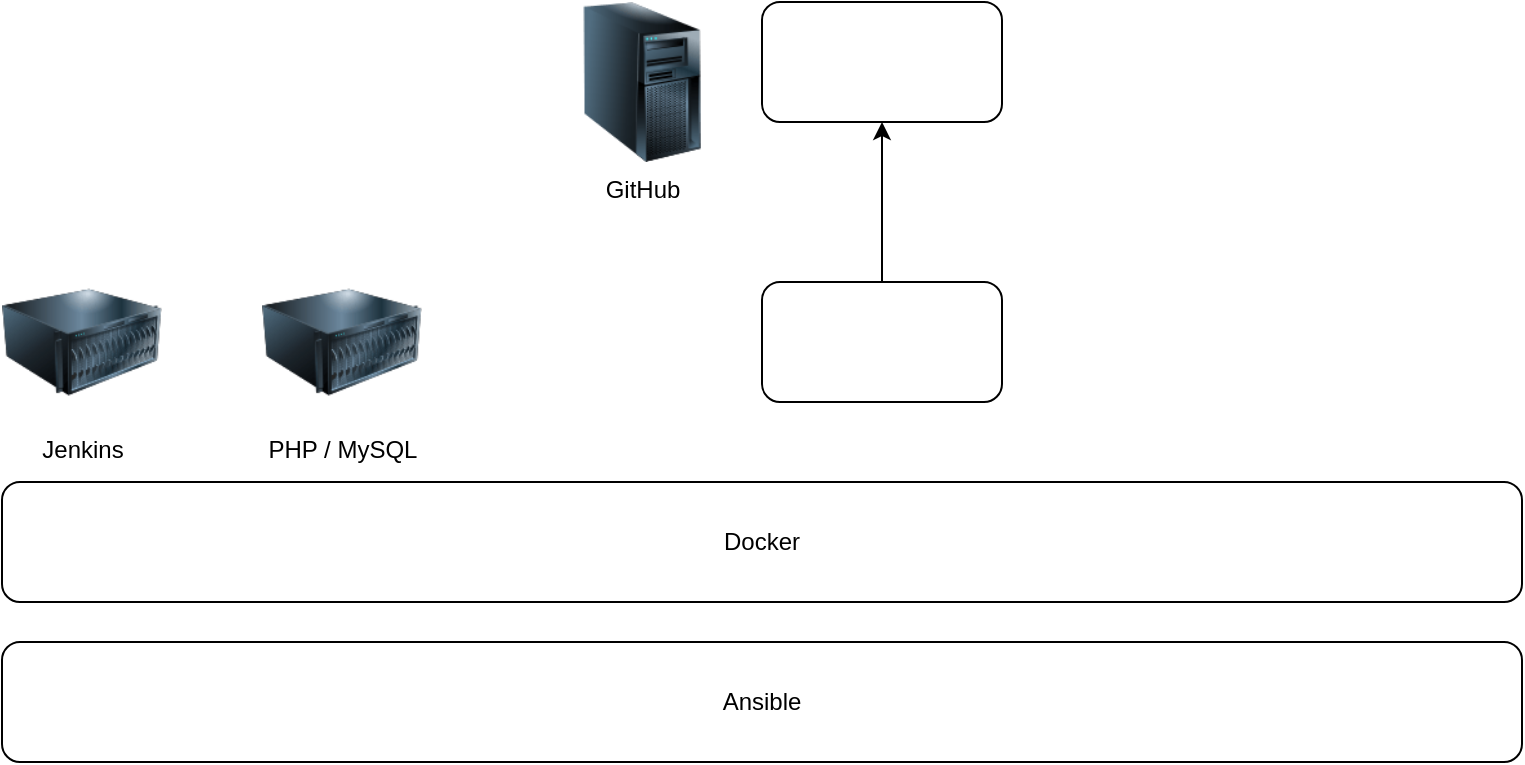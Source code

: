 <mxfile version="12.2.9" type="github" pages="1">
  <diagram id="KN2XUhoYWy7jpF0GCZ8w" name="Page-1">
    <mxGraphModel dx="1182" dy="761" grid="1" gridSize="10" guides="1" tooltips="1" connect="1" arrows="1" fold="1" page="1" pageScale="1" pageWidth="850" pageHeight="1100" math="0" shadow="0">
      <root>
        <mxCell id="0"/>
        <mxCell id="1" parent="0"/>
        <mxCell id="JLcZjsEv6hI_EaW0VnN7-3" value="Docker" style="rounded=1;whiteSpace=wrap;html=1;" parent="1" vertex="1">
          <mxGeometry x="40" y="320" width="760" height="60" as="geometry"/>
        </mxCell>
        <mxCell id="JLcZjsEv6hI_EaW0VnN7-6" value="Ansible" style="rounded=1;whiteSpace=wrap;html=1;" parent="1" vertex="1">
          <mxGeometry x="40" y="400" width="760" height="60" as="geometry"/>
        </mxCell>
        <mxCell id="bQyamxY2uDURpc13enPq-9" value="" style="edgeStyle=orthogonalEdgeStyle;rounded=0;orthogonalLoop=1;jettySize=auto;html=1;" edge="1" parent="1" source="bQyamxY2uDURpc13enPq-1" target="bQyamxY2uDURpc13enPq-8">
          <mxGeometry relative="1" as="geometry"/>
        </mxCell>
        <mxCell id="bQyamxY2uDURpc13enPq-1" value="" style="rounded=1;whiteSpace=wrap;html=1;" vertex="1" parent="1">
          <mxGeometry x="420" y="220" width="120" height="60" as="geometry"/>
        </mxCell>
        <mxCell id="bQyamxY2uDURpc13enPq-8" value="" style="rounded=1;whiteSpace=wrap;html=1;" vertex="1" parent="1">
          <mxGeometry x="420" y="80" width="120" height="60" as="geometry"/>
        </mxCell>
        <mxCell id="bQyamxY2uDURpc13enPq-4" value="Jenkins" style="image;html=1;labelBackgroundColor=#ffffff;image=img/lib/clip_art/computers/Server_128x128.png" vertex="1" parent="1">
          <mxGeometry x="40" y="210" width="80" height="80" as="geometry"/>
        </mxCell>
        <mxCell id="bQyamxY2uDURpc13enPq-5" value="&lt;div&gt;PHP / MySQL&lt;/div&gt;" style="image;html=1;labelBackgroundColor=#ffffff;image=img/lib/clip_art/computers/Server_128x128.png" vertex="1" parent="1">
          <mxGeometry x="170" y="210" width="80" height="80" as="geometry"/>
        </mxCell>
        <mxCell id="bQyamxY2uDURpc13enPq-7" value="GitHub" style="image;html=1;labelBackgroundColor=#ffffff;image=img/lib/clip_art/computers/Server_Tower_128x128.png" vertex="1" parent="1">
          <mxGeometry x="320" y="80" width="80" height="80" as="geometry"/>
        </mxCell>
      </root>
    </mxGraphModel>
  </diagram>
</mxfile>
